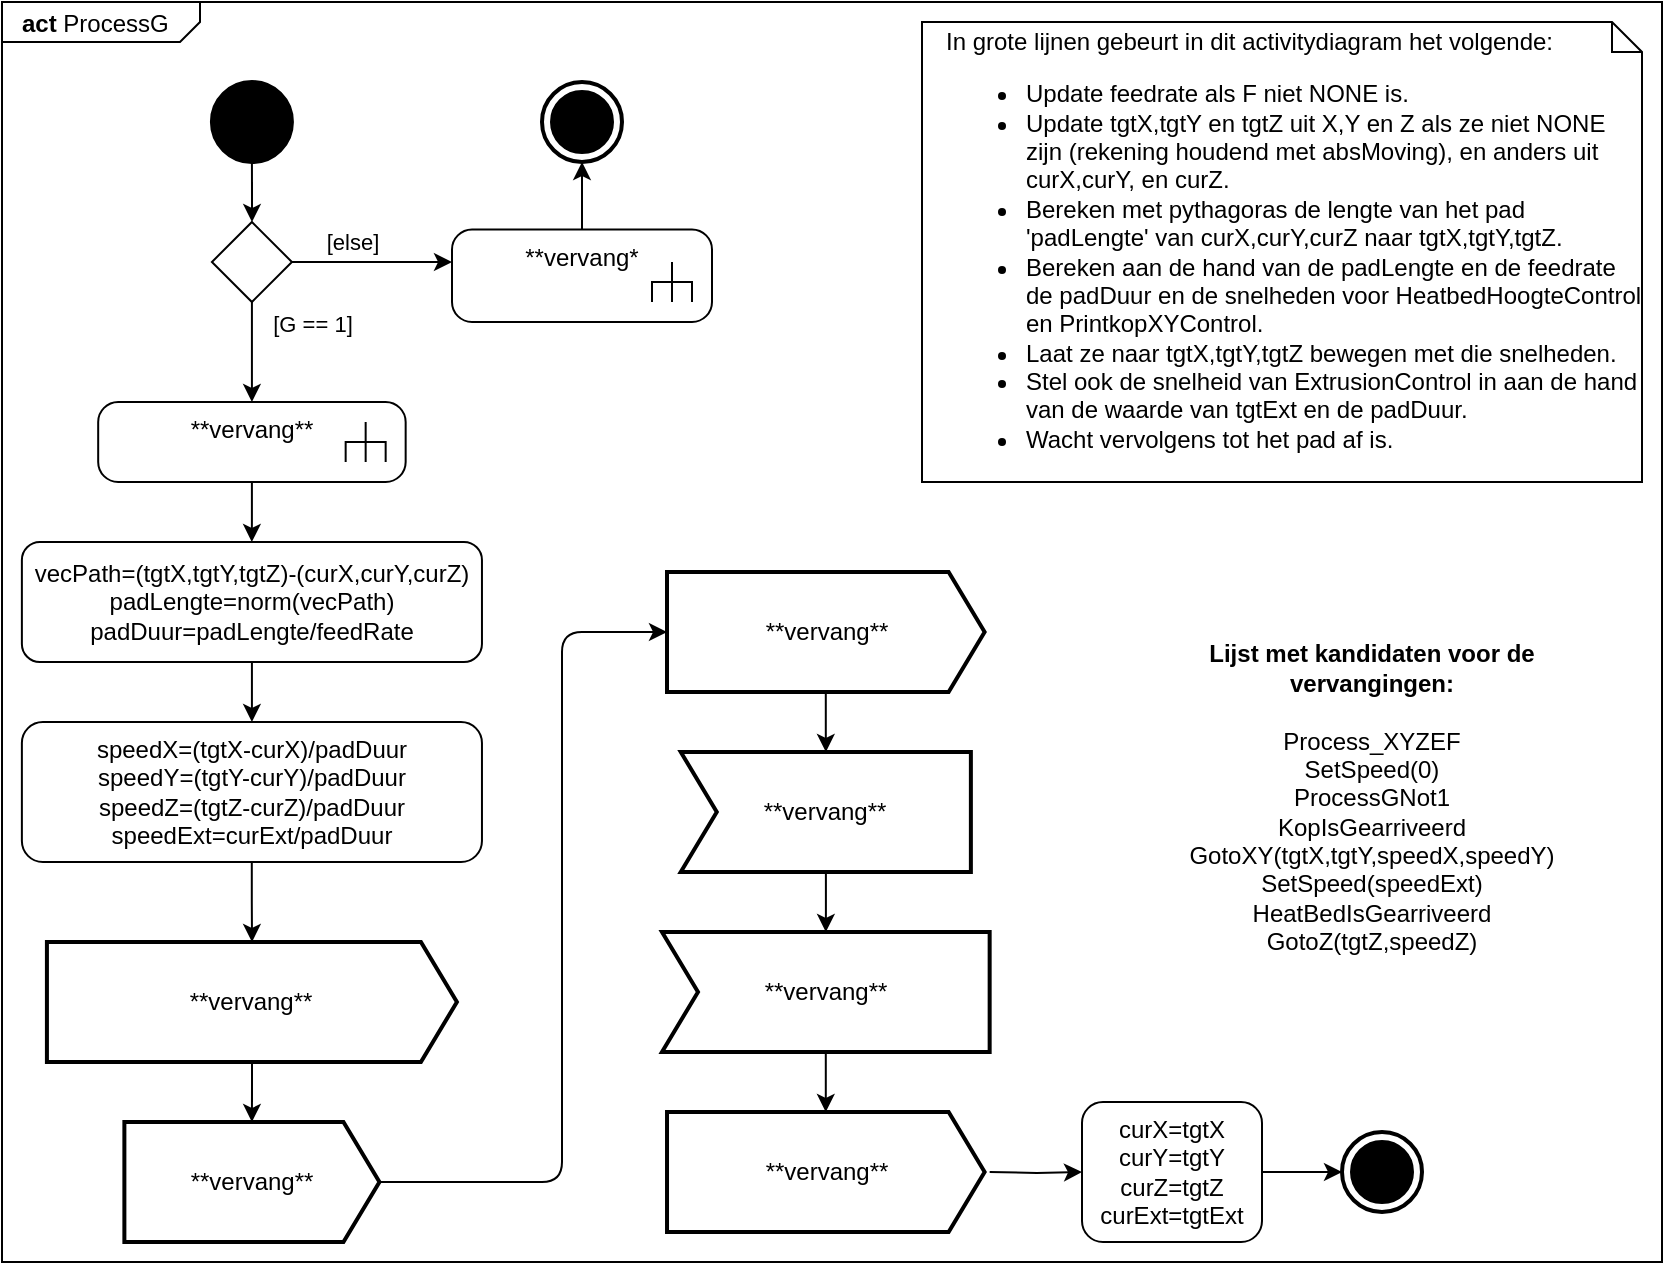 <mxfile version="21.5.1" type="device">
  <diagram name="Page-1" id="sDnzfJlzxHRFLYB3QEk3">
    <mxGraphModel dx="1036" dy="614" grid="1" gridSize="10" guides="1" tooltips="1" connect="1" arrows="1" fold="1" page="1" pageScale="1" pageWidth="1169" pageHeight="1654" math="0" shadow="0">
      <root>
        <mxCell id="0" />
        <mxCell id="1" parent="0" />
        <mxCell id="EhRcBIReBLhbPiBTiQ3I-1" value="&lt;p style=&quot;margin:0px;margin-top:4px;margin-left:10px;text-align:left;&quot;&gt;&lt;b&gt;act&lt;/b&gt;&amp;nbsp;ProcessG&lt;/p&gt;" style="html=1;shape=mxgraph.sysml.package;labelX=99;align=left;spacingLeft=10;overflow=fill;recursiveResize=0;container=0;" vertex="1" parent="1">
          <mxGeometry x="10" y="10" width="830" height="630" as="geometry" />
        </mxCell>
        <mxCell id="EhRcBIReBLhbPiBTiQ3I-2" style="edgeStyle=orthogonalEdgeStyle;rounded=0;orthogonalLoop=1;jettySize=auto;html=1;" edge="1" parent="1" source="EhRcBIReBLhbPiBTiQ3I-3" target="EhRcBIReBLhbPiBTiQ3I-8">
          <mxGeometry relative="1" as="geometry" />
        </mxCell>
        <mxCell id="EhRcBIReBLhbPiBTiQ3I-3" value="" style="shape=ellipse;html=1;fillColor=strokeColor;strokeWidth=2;verticalLabelPosition=bottom;verticalAlignment=top;perimeter=ellipsePerimeter;" vertex="1" parent="1">
          <mxGeometry x="114.96" y="50" width="40" height="40" as="geometry" />
        </mxCell>
        <mxCell id="EhRcBIReBLhbPiBTiQ3I-4" style="edgeStyle=orthogonalEdgeStyle;rounded=0;orthogonalLoop=1;jettySize=auto;html=1;entryX=0.5;entryY=0;entryDx=0;entryDy=0;entryPerimeter=0;" edge="1" parent="1" source="EhRcBIReBLhbPiBTiQ3I-8" target="EhRcBIReBLhbPiBTiQ3I-16">
          <mxGeometry relative="1" as="geometry">
            <mxPoint x="135" y="200" as="targetPoint" />
          </mxGeometry>
        </mxCell>
        <mxCell id="EhRcBIReBLhbPiBTiQ3I-5" value="[G == 1]" style="edgeLabel;html=1;align=center;verticalAlign=middle;resizable=0;points=[];" vertex="1" connectable="0" parent="EhRcBIReBLhbPiBTiQ3I-4">
          <mxGeometry x="0.29" y="-5" relative="1" as="geometry">
            <mxPoint x="35" y="-22" as="offset" />
          </mxGeometry>
        </mxCell>
        <mxCell id="EhRcBIReBLhbPiBTiQ3I-6" style="edgeStyle=orthogonalEdgeStyle;rounded=0;orthogonalLoop=1;jettySize=auto;html=1;" edge="1" parent="1" source="EhRcBIReBLhbPiBTiQ3I-8" target="EhRcBIReBLhbPiBTiQ3I-13">
          <mxGeometry relative="1" as="geometry">
            <Array as="points">
              <mxPoint x="195" y="140" />
              <mxPoint x="195" y="140" />
            </Array>
          </mxGeometry>
        </mxCell>
        <mxCell id="EhRcBIReBLhbPiBTiQ3I-7" value="[else]" style="edgeLabel;html=1;align=center;verticalAlign=middle;resizable=0;points=[];" connectable="0" vertex="1" parent="EhRcBIReBLhbPiBTiQ3I-6">
          <mxGeometry x="0.001" y="2" relative="1" as="geometry">
            <mxPoint x="-10" y="-8" as="offset" />
          </mxGeometry>
        </mxCell>
        <mxCell id="EhRcBIReBLhbPiBTiQ3I-8" value="" style="shape=rhombus;html=1;verticalLabelPosition=bottom;verticalAlignment=top;" vertex="1" parent="1">
          <mxGeometry x="114.96" y="120" width="40" height="40" as="geometry" />
        </mxCell>
        <mxCell id="EhRcBIReBLhbPiBTiQ3I-9" style="edgeStyle=orthogonalEdgeStyle;rounded=0;orthogonalLoop=1;jettySize=auto;html=1;exitX=0.5;exitY=1;exitDx=0;exitDy=0;entryX=0.5;entryY=0;entryDx=0;entryDy=0;" edge="1" parent="1" source="EhRcBIReBLhbPiBTiQ3I-10" target="EhRcBIReBLhbPiBTiQ3I-18">
          <mxGeometry relative="1" as="geometry" />
        </mxCell>
        <mxCell id="EhRcBIReBLhbPiBTiQ3I-10" value="vecPath=(tgtX,tgtY,tgtZ)-(curX,curY,curZ)&lt;br&gt;padLengte=norm(vecPath)&lt;br&gt;padDuur=padLengte/feedRate" style="shape=rect;html=1;rounded=1;whiteSpace=wrap;align=center;" vertex="1" parent="1">
          <mxGeometry x="19.94" y="280" width="230.04" height="60" as="geometry" />
        </mxCell>
        <mxCell id="EhRcBIReBLhbPiBTiQ3I-11" value="" style="html=1;shape=mxgraph.sysml.actFinal;strokeWidth=2;verticalLabelPosition=bottom;verticalAlignment=top;" vertex="1" parent="1">
          <mxGeometry x="280" y="50" width="40" height="40" as="geometry" />
        </mxCell>
        <mxCell id="EhRcBIReBLhbPiBTiQ3I-12" style="edgeStyle=orthogonalEdgeStyle;rounded=0;orthogonalLoop=1;jettySize=auto;html=1;" edge="1" parent="1" source="EhRcBIReBLhbPiBTiQ3I-13" target="EhRcBIReBLhbPiBTiQ3I-11">
          <mxGeometry relative="1" as="geometry" />
        </mxCell>
        <mxCell id="EhRcBIReBLhbPiBTiQ3I-13" value="**vervang*" style="html=1;shape=mxgraph.sysml.callBehAct;whiteSpace=wrap;align=center;verticalAlign=top;" vertex="1" parent="1">
          <mxGeometry x="235" y="123.75" width="130" height="46.25" as="geometry" />
        </mxCell>
        <mxCell id="EhRcBIReBLhbPiBTiQ3I-14" value="In grote lijnen gebeurt in dit activitydiagram het volgende:&lt;br&gt;&lt;ul&gt;&lt;li&gt;Update feedrate als F niet NONE is.&lt;br&gt;&lt;/li&gt;&lt;li&gt;Update tgtX,tgtY en tgtZ uit X,Y en Z als ze niet NONE zijn (rekening houdend met absMoving), en anders uit curX,curY, en curZ.&lt;/li&gt;&lt;li&gt;&lt;span style=&quot;text-align: center;&quot;&gt;Bereken met pythagoras de lengte van het pad &#39;padLengte&#39; van curX,curY,curZ naar tgtX,tgtY,tgtZ.&lt;/span&gt;&lt;/li&gt;&lt;li&gt;&lt;span style=&quot;text-align: center;&quot;&gt;Bereken aan de hand van de padLengte en de feedrate de padDuur en de snelheden voor HeatbedHoogteControl en PrintkopXYControl.&amp;nbsp;&lt;/span&gt;&lt;/li&gt;&lt;li&gt;&lt;span style=&quot;text-align: center;&quot;&gt;Laat ze naar tgtX,tgtY,tgtZ bewegen met die snelheden.&amp;nbsp;&lt;/span&gt;&lt;/li&gt;&lt;li&gt;&lt;span style=&quot;text-align: center;&quot;&gt;Stel ook de snelheid van ExtrusionControl in aan de hand van de waarde van tgtExt en de padDuur.&amp;nbsp;&lt;/span&gt;&lt;/li&gt;&lt;li&gt;&lt;span style=&quot;text-align: center;&quot;&gt;Wacht vervolgens tot het pad af is.&lt;/span&gt;&lt;/li&gt;&lt;/ul&gt;" style="shape=note;size=15;align=left;spacingLeft=10;html=1;whiteSpace=wrap;" vertex="1" parent="1">
          <mxGeometry x="470" y="20" width="360" height="230" as="geometry" />
        </mxCell>
        <mxCell id="EhRcBIReBLhbPiBTiQ3I-15" style="edgeStyle=orthogonalEdgeStyle;rounded=0;orthogonalLoop=1;jettySize=auto;html=1;" edge="1" parent="1" source="EhRcBIReBLhbPiBTiQ3I-16" target="EhRcBIReBLhbPiBTiQ3I-10">
          <mxGeometry relative="1" as="geometry" />
        </mxCell>
        <mxCell id="EhRcBIReBLhbPiBTiQ3I-16" value="**vervang**" style="html=1;shape=mxgraph.sysml.callBehAct;whiteSpace=wrap;align=center;verticalAlign=top;" vertex="1" parent="1">
          <mxGeometry x="58.09" y="210" width="153.74" height="40" as="geometry" />
        </mxCell>
        <mxCell id="EhRcBIReBLhbPiBTiQ3I-17" style="edgeStyle=orthogonalEdgeStyle;rounded=0;orthogonalLoop=1;jettySize=auto;html=1;" edge="1" parent="1" source="EhRcBIReBLhbPiBTiQ3I-18" target="EhRcBIReBLhbPiBTiQ3I-20">
          <mxGeometry relative="1" as="geometry" />
        </mxCell>
        <mxCell id="EhRcBIReBLhbPiBTiQ3I-18" value="speedX=(tgtX-curX)/padDuur&lt;br&gt;speedY=(tgtY-curY)/padDuur&lt;br&gt;speedZ=(tgtZ-curZ)/padDuur&lt;br&gt;speedExt=curExt/padDuur" style="shape=rect;html=1;rounded=1;whiteSpace=wrap;align=center;" vertex="1" parent="1">
          <mxGeometry x="19.94" y="370" width="230.04" height="70" as="geometry" />
        </mxCell>
        <mxCell id="EhRcBIReBLhbPiBTiQ3I-19" style="edgeStyle=orthogonalEdgeStyle;rounded=0;orthogonalLoop=1;jettySize=auto;html=1;entryX=0.5;entryY=0;entryDx=0;entryDy=0;entryPerimeter=0;" edge="1" parent="1" source="EhRcBIReBLhbPiBTiQ3I-20" target="EhRcBIReBLhbPiBTiQ3I-22">
          <mxGeometry relative="1" as="geometry" />
        </mxCell>
        <mxCell id="EhRcBIReBLhbPiBTiQ3I-20" value="**vervang**" style="html=1;shape=mxgraph.sysml.sendSigAct;strokeWidth=2;whiteSpace=wrap;align=center;" vertex="1" parent="1">
          <mxGeometry x="32.46" y="480" width="205" height="60" as="geometry" />
        </mxCell>
        <mxCell id="EhRcBIReBLhbPiBTiQ3I-21" style="edgeStyle=orthogonalEdgeStyle;rounded=1;orthogonalLoop=1;jettySize=auto;html=1;" edge="1" parent="1" source="EhRcBIReBLhbPiBTiQ3I-22" target="EhRcBIReBLhbPiBTiQ3I-24">
          <mxGeometry relative="1" as="geometry">
            <Array as="points">
              <mxPoint x="290" y="600" />
              <mxPoint x="290" y="325" />
            </Array>
          </mxGeometry>
        </mxCell>
        <mxCell id="EhRcBIReBLhbPiBTiQ3I-22" value="**vervang**" style="html=1;shape=mxgraph.sysml.sendSigAct;strokeWidth=2;whiteSpace=wrap;align=center;" vertex="1" parent="1">
          <mxGeometry x="71.19" y="570" width="127.54" height="60" as="geometry" />
        </mxCell>
        <mxCell id="EhRcBIReBLhbPiBTiQ3I-23" style="edgeStyle=orthogonalEdgeStyle;rounded=0;orthogonalLoop=1;jettySize=auto;html=1;" edge="1" parent="1" source="EhRcBIReBLhbPiBTiQ3I-24" target="EhRcBIReBLhbPiBTiQ3I-26">
          <mxGeometry relative="1" as="geometry" />
        </mxCell>
        <mxCell id="EhRcBIReBLhbPiBTiQ3I-24" value="**vervang**" style="html=1;shape=mxgraph.sysml.sendSigAct;strokeWidth=2;whiteSpace=wrap;align=center;" vertex="1" parent="1">
          <mxGeometry x="342.5" y="295" width="158.81" height="60" as="geometry" />
        </mxCell>
        <mxCell id="EhRcBIReBLhbPiBTiQ3I-25" style="edgeStyle=orthogonalEdgeStyle;rounded=0;orthogonalLoop=1;jettySize=auto;html=1;entryX=0.5;entryY=0;entryDx=0;entryDy=0;entryPerimeter=0;" edge="1" parent="1" source="EhRcBIReBLhbPiBTiQ3I-26" target="EhRcBIReBLhbPiBTiQ3I-28">
          <mxGeometry relative="1" as="geometry" />
        </mxCell>
        <mxCell id="EhRcBIReBLhbPiBTiQ3I-26" value="**vervang**" style="html=1;shape=mxgraph.sysml.accEvent;strokeWidth=2;whiteSpace=wrap;align=center;" vertex="1" parent="1">
          <mxGeometry x="349.39" y="385" width="145.05" height="60" as="geometry" />
        </mxCell>
        <mxCell id="EhRcBIReBLhbPiBTiQ3I-27" style="edgeStyle=orthogonalEdgeStyle;rounded=0;orthogonalLoop=1;jettySize=auto;html=1;" edge="1" parent="1" source="EhRcBIReBLhbPiBTiQ3I-28">
          <mxGeometry relative="1" as="geometry">
            <mxPoint x="421.88" y="565" as="targetPoint" />
          </mxGeometry>
        </mxCell>
        <mxCell id="EhRcBIReBLhbPiBTiQ3I-28" value="**vervang**" style="html=1;shape=mxgraph.sysml.accEvent;strokeWidth=2;whiteSpace=wrap;align=center;" vertex="1" parent="1">
          <mxGeometry x="340" y="475" width="163.83" height="60" as="geometry" />
        </mxCell>
        <mxCell id="EhRcBIReBLhbPiBTiQ3I-29" style="edgeStyle=orthogonalEdgeStyle;rounded=0;orthogonalLoop=1;jettySize=auto;html=1;" edge="1" parent="1" target="EhRcBIReBLhbPiBTiQ3I-32">
          <mxGeometry relative="1" as="geometry">
            <mxPoint x="503.83" y="595" as="sourcePoint" />
          </mxGeometry>
        </mxCell>
        <mxCell id="EhRcBIReBLhbPiBTiQ3I-30" value="" style="html=1;shape=mxgraph.sysml.actFinal;strokeWidth=2;verticalLabelPosition=bottom;verticalAlignment=top;" vertex="1" parent="1">
          <mxGeometry x="680" y="575" width="40" height="40" as="geometry" />
        </mxCell>
        <mxCell id="EhRcBIReBLhbPiBTiQ3I-31" style="edgeStyle=orthogonalEdgeStyle;rounded=0;orthogonalLoop=1;jettySize=auto;html=1;" edge="1" parent="1" source="EhRcBIReBLhbPiBTiQ3I-32" target="EhRcBIReBLhbPiBTiQ3I-30">
          <mxGeometry relative="1" as="geometry" />
        </mxCell>
        <mxCell id="EhRcBIReBLhbPiBTiQ3I-32" value="curX=tgtX&lt;br&gt;curY=tgtY&lt;br&gt;curZ=tgtZ&lt;br&gt;curExt=tgtExt" style="shape=rect;html=1;rounded=1;whiteSpace=wrap;align=center;" vertex="1" parent="1">
          <mxGeometry x="550" y="560" width="90" height="70" as="geometry" />
        </mxCell>
        <mxCell id="EhRcBIReBLhbPiBTiQ3I-33" value="**vervang**" style="html=1;shape=mxgraph.sysml.sendSigAct;strokeWidth=2;whiteSpace=wrap;align=center;" vertex="1" parent="1">
          <mxGeometry x="342.51" y="565" width="158.81" height="60" as="geometry" />
        </mxCell>
        <mxCell id="EhRcBIReBLhbPiBTiQ3I-34" value="&lt;b&gt;Lijst met kandidaten voor de vervangingen:&lt;/b&gt;&lt;br&gt;&lt;br&gt;Process_XYZEF&lt;br&gt;SetSpeed(0)&lt;br&gt;ProcessGNot1&lt;br&gt;KopIsGearriveerd&lt;br&gt;GotoXY(tgtX,tgtY,speedX,speedY)&lt;br&gt;SetSpeed(speedExt)&lt;br&gt;HeatBedIsGearriveerd&lt;br&gt;GotoZ(tgtZ,speedZ)" style="text;html=1;strokeColor=none;fillColor=none;align=center;verticalAlign=middle;whiteSpace=wrap;rounded=0;" vertex="1" parent="1">
          <mxGeometry x="600" y="320" width="190" height="175" as="geometry" />
        </mxCell>
      </root>
    </mxGraphModel>
  </diagram>
</mxfile>
